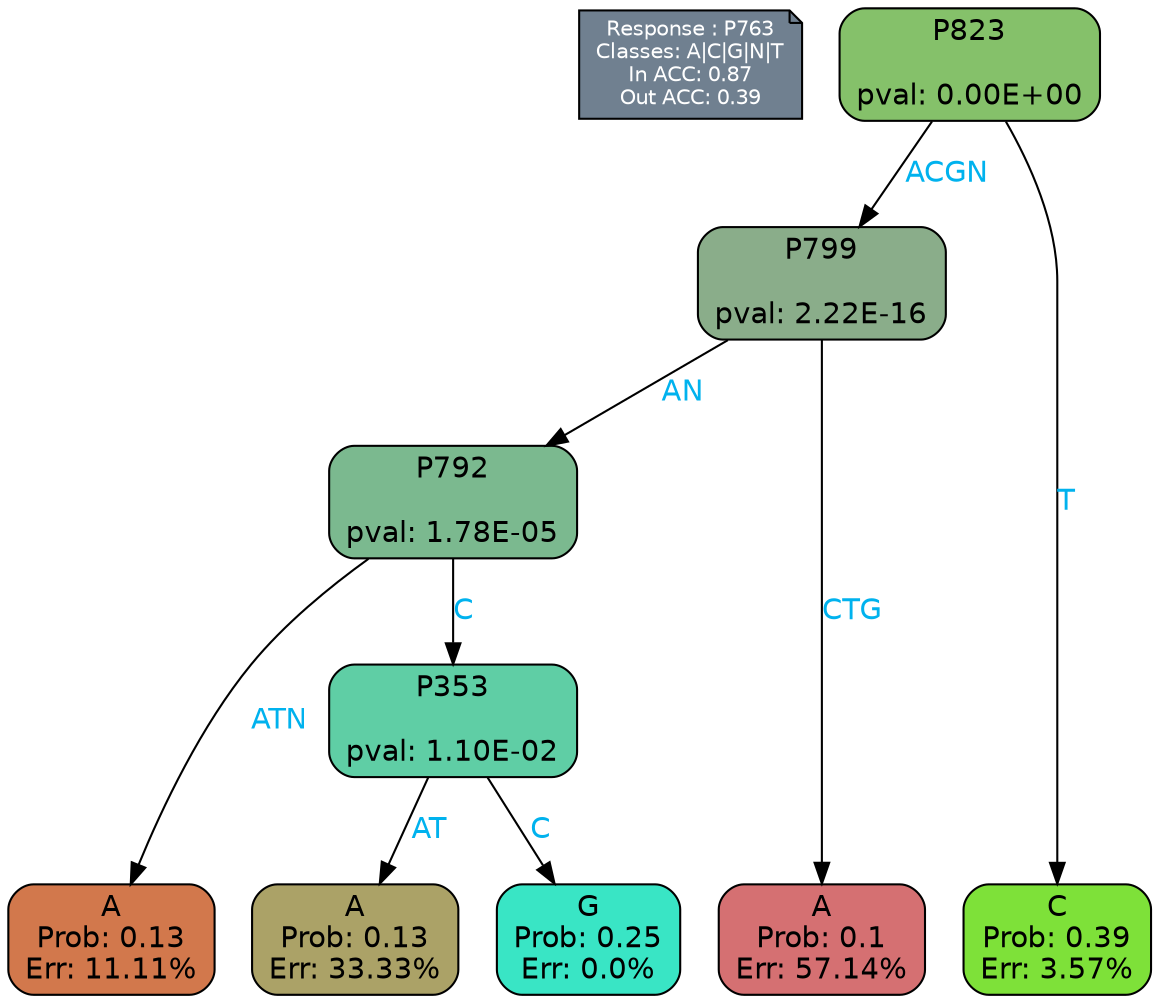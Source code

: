 digraph Tree {
node [shape=box, style="filled, rounded", color="black", fontname=helvetica] ;
graph [ranksep=equally, splines=polylines, bgcolor=transparent, dpi=600] ;
edge [fontname=helvetica] ;
LEGEND [label="Response : P763
Classes: A|C|G|N|T
In ACC: 0.87
Out ACC: 0.39
",shape=note,align=left,style=filled,fillcolor="slategray",fontcolor="white",fontsize=10];1 [label="P823

pval: 0.00E+00", fillcolor="#85c16a"] ;
2 [label="P799

pval: 2.22E-16", fillcolor="#8aad8a"] ;
3 [label="P792

pval: 1.78E-05", fillcolor="#7bb98f"] ;
4 [label="A
Prob: 0.13
Err: 11.11%", fillcolor="#d2784c"] ;
5 [label="P353

pval: 1.10E-02", fillcolor="#5fcea5"] ;
6 [label="A
Prob: 0.13
Err: 33.33%", fillcolor="#aba267"] ;
7 [label="G
Prob: 0.25
Err: 0.0%", fillcolor="#39e5c5"] ;
8 [label="A
Prob: 0.1
Err: 57.14%", fillcolor="#d57072"] ;
9 [label="C
Prob: 0.39
Err: 3.57%", fillcolor="#7ee139"] ;
1 -> 9 [label="T",fontcolor=deepskyblue2] ;
1 -> 2 [label="ACGN",fontcolor=deepskyblue2] ;
2 -> 8 [label="CTG",fontcolor=deepskyblue2] ;
2 -> 3 [label="AN",fontcolor=deepskyblue2] ;
3 -> 4 [label="ATN",fontcolor=deepskyblue2] ;
3 -> 5 [label="C",fontcolor=deepskyblue2] ;
5 -> 6 [label="AT",fontcolor=deepskyblue2] ;
5 -> 7 [label="C",fontcolor=deepskyblue2] ;
{rank = same; 4;6;7;8;9;}{rank = same; LEGEND;1;}}